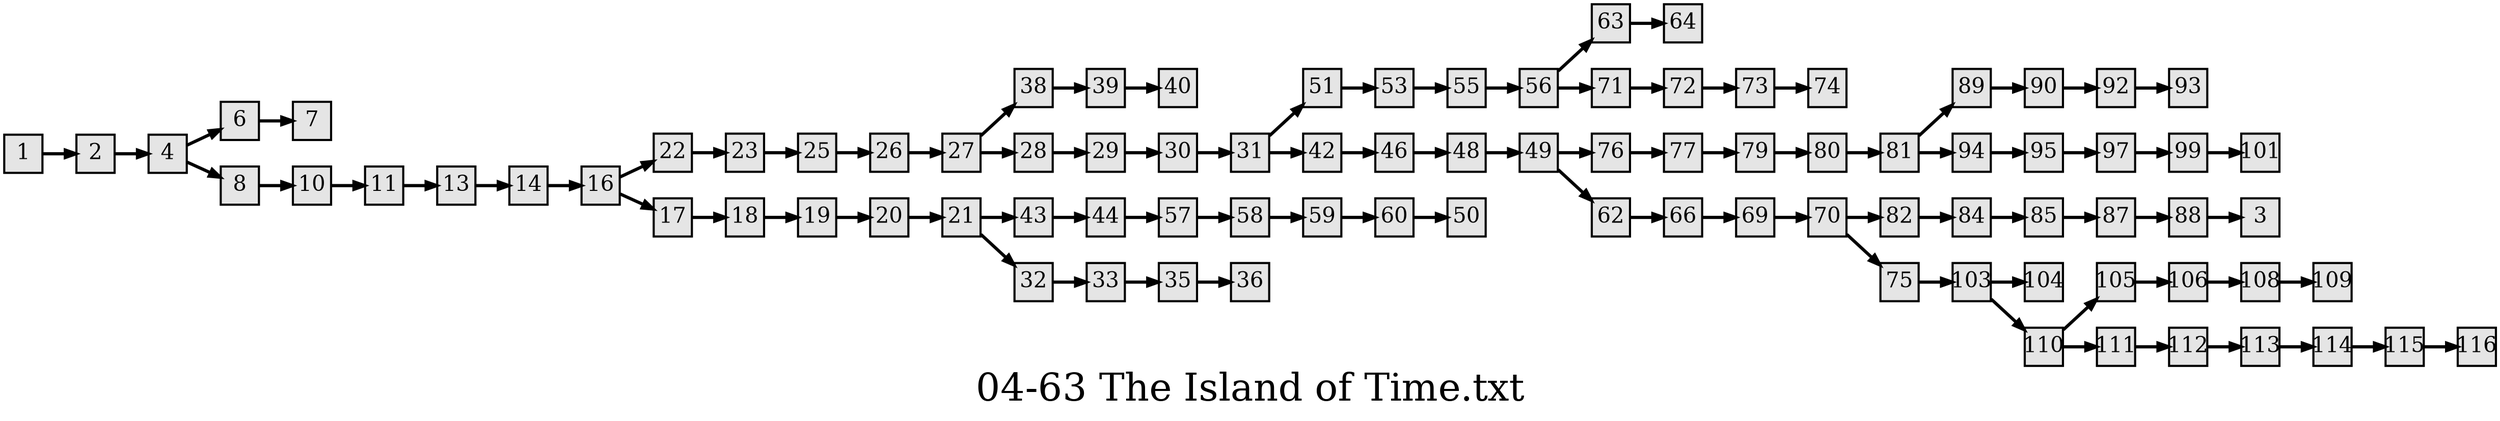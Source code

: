 digraph g{
  graph [ label="04-63 The Island of Time.txt" rankdir=LR, ordering=out, fontsize=36, nodesep="0.35", ranksep="0.45"];
  node  [shape=rect, penwidth=2, fontsize=20, style=filled, fillcolor=grey90, margin="0,0", labelfloat=true, regular=true, fixedsize=true];
  edge  [labelfloat=true, penwidth=3, fontsize=12];
  1 -> 2;
  2 -> 4;
  4 -> 6;
  4 -> 8;
  6 -> 7;
  8 -> 10;
  10 -> 11;
  11 -> 13;
  13 -> 14;
  14 -> 16;
  16 -> 22;
  16 -> 17;
  17 -> 18;
  18 -> 19;
  19 -> 20;
  20 -> 21;
  21 -> 43;
  21 -> 32;
  22 -> 23;
  23 -> 25;
  25 -> 26;
  26 -> 27;
  27 -> 38;
  27 -> 28;
  28 -> 29;
  29 -> 30;
  30 -> 31;
  31 -> 51;
  31 -> 42;
  32 -> 33;
  33 -> 35;
  35 -> 36;
  38 -> 39;
  39 -> 40;
  42 -> 46;
  43 -> 44;
  44 -> 57;
  46 -> 48;
  48 -> 49;
  49 -> 76;
  49 -> 62;
  51 -> 53;
  53 -> 55;
  55 -> 56;
  56 -> 63;
  56 -> 71;
  57 -> 58;
  58 -> 59;
  59 -> 60;
  60 -> 50;
  62 -> 66;
  63 -> 64;
  66 -> 69;
  69 -> 70;
  70 -> 82;
  70 -> 75;
  71 -> 72;
  72 -> 73;
  73 -> 74;
  75 -> 103;
  76 -> 77;
  77 -> 79;
  79 -> 80;
  80 -> 81;
  81 -> 89;
  81 -> 94;
  82 -> 84;
  84 -> 85;
  85 -> 87;
  87 -> 88;
  88 -> 3;
  89 -> 90;
  90 -> 92;
  92 -> 93;
  94 -> 95;
  95 -> 97;
  97 -> 99;
  99 -> 101;
  103 -> 104;
  103 -> 110;
  105 -> 106;
  106 -> 108;
  108 -> 109;
  110 -> 105;
  110 -> 111;
  111 -> 112;
  112 -> 113;
  113 -> 114;
  114 -> 115;
  115 -> 116;
}

